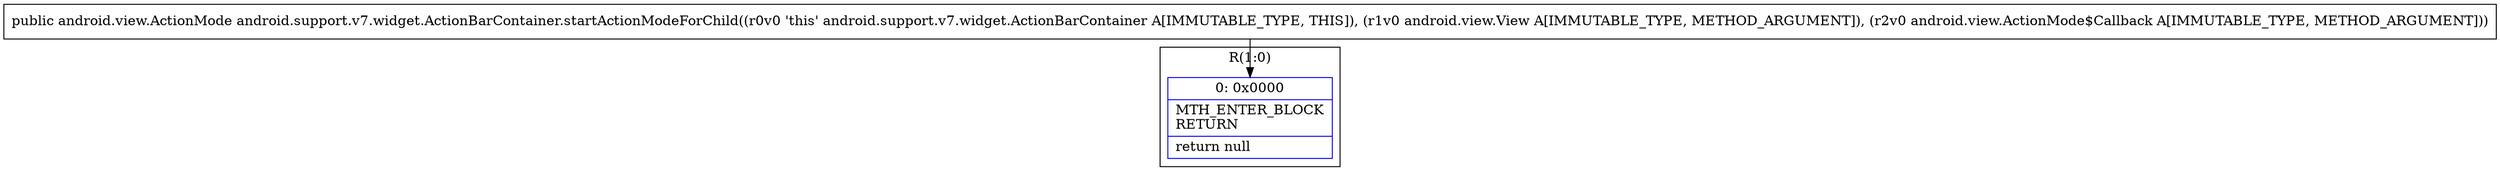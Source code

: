 digraph "CFG forandroid.support.v7.widget.ActionBarContainer.startActionModeForChild(Landroid\/view\/View;Landroid\/view\/ActionMode$Callback;)Landroid\/view\/ActionMode;" {
subgraph cluster_Region_1375750159 {
label = "R(1:0)";
node [shape=record,color=blue];
Node_0 [shape=record,label="{0\:\ 0x0000|MTH_ENTER_BLOCK\lRETURN\l|return null\l}"];
}
MethodNode[shape=record,label="{public android.view.ActionMode android.support.v7.widget.ActionBarContainer.startActionModeForChild((r0v0 'this' android.support.v7.widget.ActionBarContainer A[IMMUTABLE_TYPE, THIS]), (r1v0 android.view.View A[IMMUTABLE_TYPE, METHOD_ARGUMENT]), (r2v0 android.view.ActionMode$Callback A[IMMUTABLE_TYPE, METHOD_ARGUMENT])) }"];
MethodNode -> Node_0;
}

